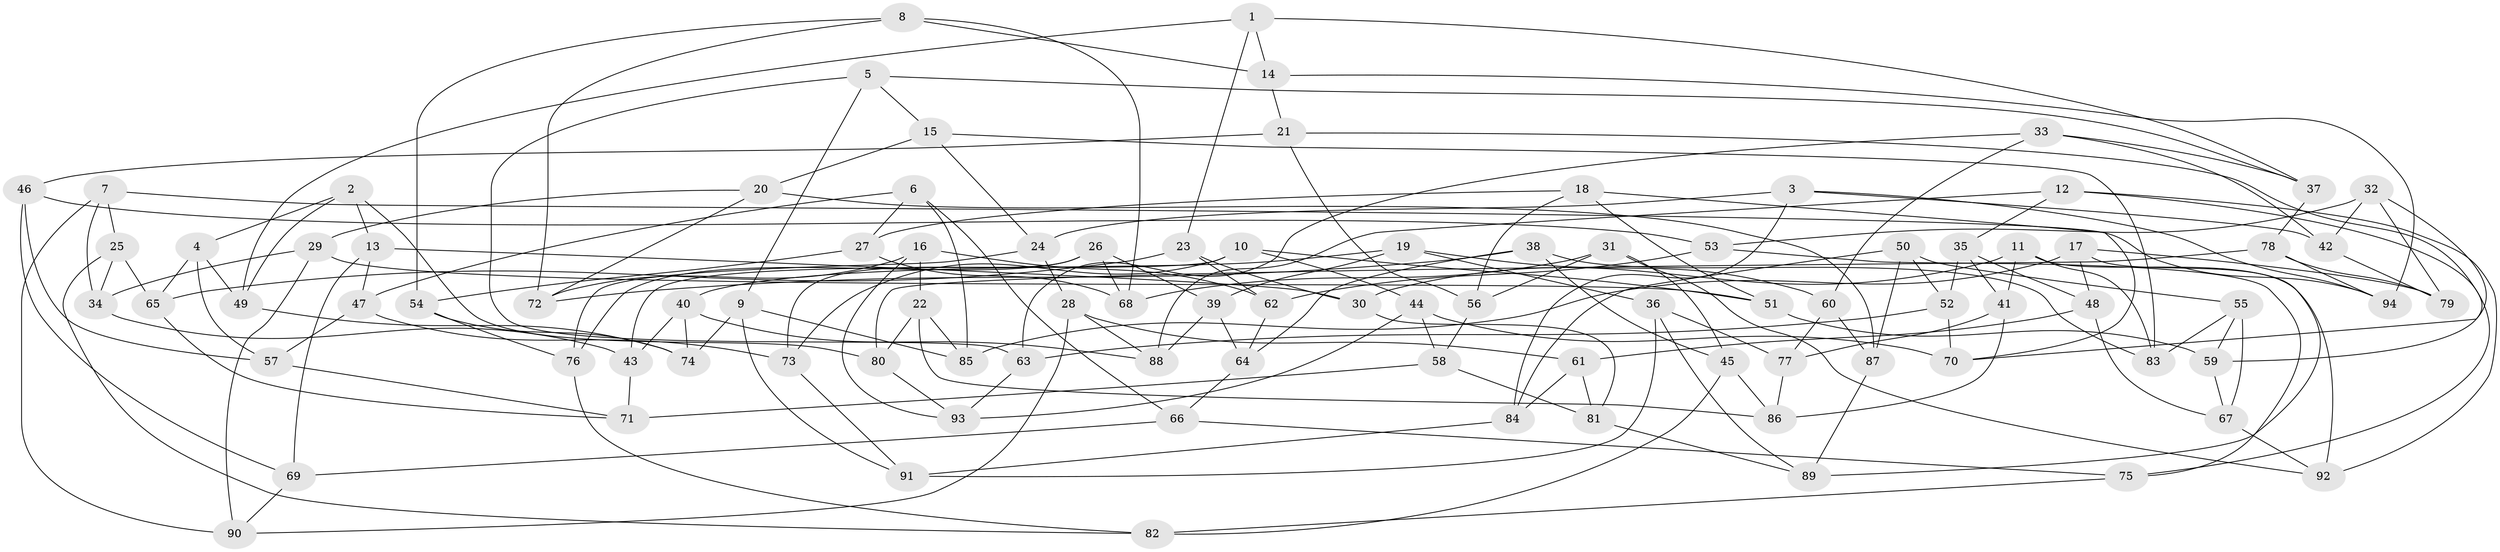 // Generated by graph-tools (version 1.1) at 2025/26/03/09/25 03:26:56]
// undirected, 94 vertices, 188 edges
graph export_dot {
graph [start="1"]
  node [color=gray90,style=filled];
  1;
  2;
  3;
  4;
  5;
  6;
  7;
  8;
  9;
  10;
  11;
  12;
  13;
  14;
  15;
  16;
  17;
  18;
  19;
  20;
  21;
  22;
  23;
  24;
  25;
  26;
  27;
  28;
  29;
  30;
  31;
  32;
  33;
  34;
  35;
  36;
  37;
  38;
  39;
  40;
  41;
  42;
  43;
  44;
  45;
  46;
  47;
  48;
  49;
  50;
  51;
  52;
  53;
  54;
  55;
  56;
  57;
  58;
  59;
  60;
  61;
  62;
  63;
  64;
  65;
  66;
  67;
  68;
  69;
  70;
  71;
  72;
  73;
  74;
  75;
  76;
  77;
  78;
  79;
  80;
  81;
  82;
  83;
  84;
  85;
  86;
  87;
  88;
  89;
  90;
  91;
  92;
  93;
  94;
  1 -- 23;
  1 -- 49;
  1 -- 37;
  1 -- 14;
  2 -- 13;
  2 -- 80;
  2 -- 49;
  2 -- 4;
  3 -- 42;
  3 -- 94;
  3 -- 24;
  3 -- 84;
  4 -- 49;
  4 -- 57;
  4 -- 65;
  5 -- 37;
  5 -- 63;
  5 -- 9;
  5 -- 15;
  6 -- 27;
  6 -- 66;
  6 -- 47;
  6 -- 85;
  7 -- 94;
  7 -- 34;
  7 -- 25;
  7 -- 90;
  8 -- 72;
  8 -- 54;
  8 -- 68;
  8 -- 14;
  9 -- 85;
  9 -- 74;
  9 -- 91;
  10 -- 44;
  10 -- 51;
  10 -- 43;
  10 -- 73;
  11 -- 30;
  11 -- 41;
  11 -- 83;
  11 -- 92;
  12 -- 88;
  12 -- 75;
  12 -- 35;
  12 -- 92;
  13 -- 69;
  13 -- 47;
  13 -- 30;
  14 -- 94;
  14 -- 21;
  15 -- 83;
  15 -- 24;
  15 -- 20;
  16 -- 62;
  16 -- 93;
  16 -- 22;
  16 -- 72;
  17 -- 89;
  17 -- 79;
  17 -- 85;
  17 -- 48;
  18 -- 27;
  18 -- 70;
  18 -- 51;
  18 -- 56;
  19 -- 40;
  19 -- 60;
  19 -- 39;
  19 -- 36;
  20 -- 29;
  20 -- 72;
  20 -- 87;
  21 -- 59;
  21 -- 56;
  21 -- 46;
  22 -- 80;
  22 -- 85;
  22 -- 86;
  23 -- 62;
  23 -- 30;
  23 -- 65;
  24 -- 76;
  24 -- 28;
  25 -- 65;
  25 -- 82;
  25 -- 34;
  26 -- 76;
  26 -- 39;
  26 -- 68;
  26 -- 73;
  27 -- 54;
  27 -- 68;
  28 -- 90;
  28 -- 88;
  28 -- 61;
  29 -- 34;
  29 -- 51;
  29 -- 90;
  30 -- 81;
  31 -- 92;
  31 -- 45;
  31 -- 68;
  31 -- 56;
  32 -- 42;
  32 -- 53;
  32 -- 70;
  32 -- 79;
  33 -- 37;
  33 -- 63;
  33 -- 42;
  33 -- 60;
  34 -- 43;
  35 -- 48;
  35 -- 52;
  35 -- 41;
  36 -- 91;
  36 -- 89;
  36 -- 77;
  37 -- 78;
  38 -- 45;
  38 -- 64;
  38 -- 83;
  38 -- 72;
  39 -- 64;
  39 -- 88;
  40 -- 88;
  40 -- 43;
  40 -- 74;
  41 -- 86;
  41 -- 77;
  42 -- 79;
  43 -- 71;
  44 -- 70;
  44 -- 58;
  44 -- 93;
  45 -- 86;
  45 -- 82;
  46 -- 53;
  46 -- 57;
  46 -- 69;
  47 -- 73;
  47 -- 57;
  48 -- 61;
  48 -- 67;
  49 -- 74;
  50 -- 52;
  50 -- 55;
  50 -- 84;
  50 -- 87;
  51 -- 59;
  52 -- 70;
  52 -- 63;
  53 -- 62;
  53 -- 75;
  54 -- 76;
  54 -- 74;
  55 -- 59;
  55 -- 67;
  55 -- 83;
  56 -- 58;
  57 -- 71;
  58 -- 81;
  58 -- 71;
  59 -- 67;
  60 -- 77;
  60 -- 87;
  61 -- 84;
  61 -- 81;
  62 -- 64;
  63 -- 93;
  64 -- 66;
  65 -- 71;
  66 -- 69;
  66 -- 75;
  67 -- 92;
  69 -- 90;
  73 -- 91;
  75 -- 82;
  76 -- 82;
  77 -- 86;
  78 -- 94;
  78 -- 79;
  78 -- 80;
  80 -- 93;
  81 -- 89;
  84 -- 91;
  87 -- 89;
}

